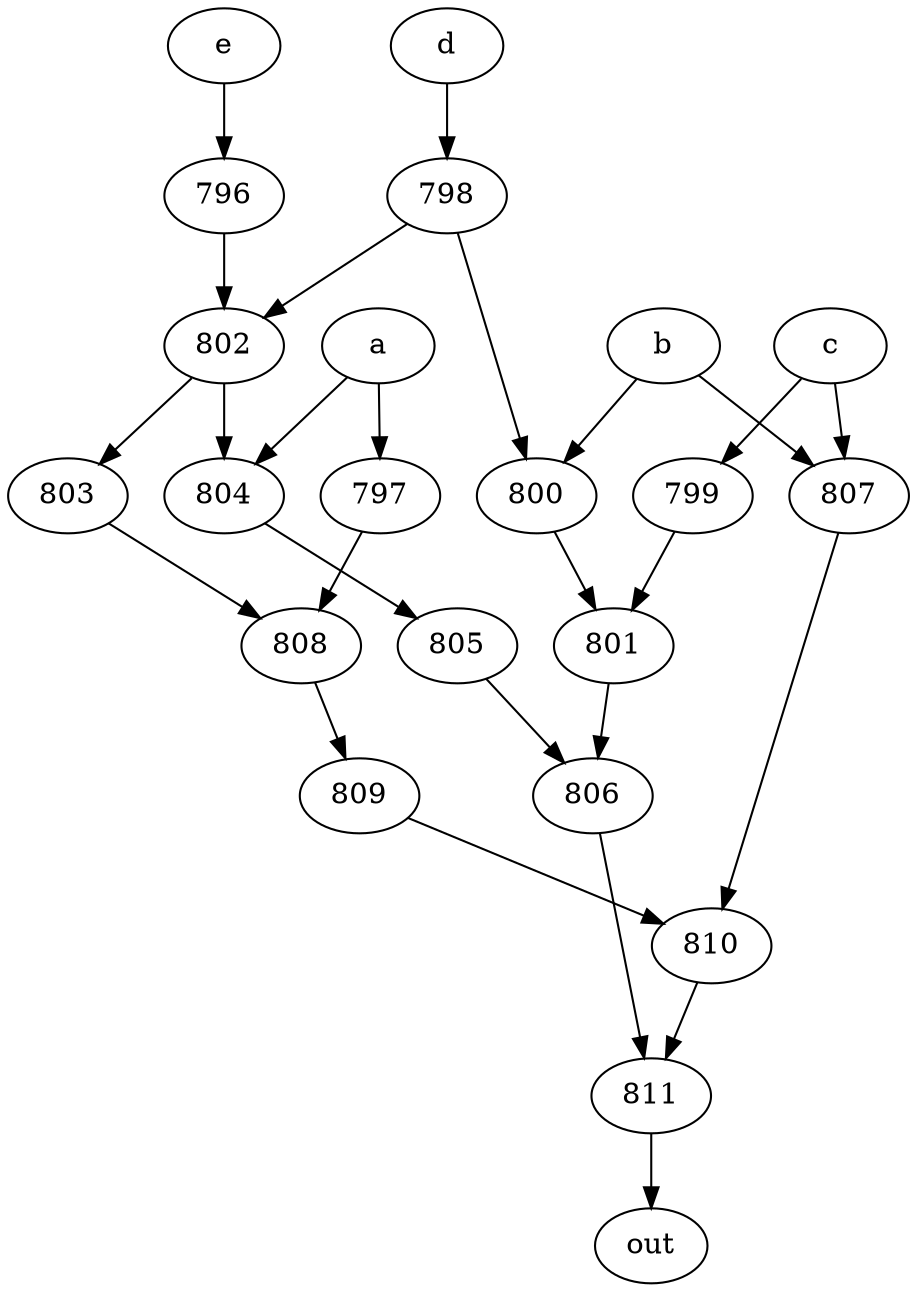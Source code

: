 strict digraph "" {
	811 -> out;
	a -> 797;
	a -> 804;
	797 -> 808;
	804 -> 805;
	808 -> 809;
	805 -> 806;
	b -> 800;
	b -> 807;
	800 -> 801;
	807 -> 810;
	801 -> 806;
	810 -> 811;
	c -> 807;
	c -> 799;
	799 -> 801;
	d -> 798;
	798 -> 800;
	798 -> 802;
	802 -> 804;
	802 -> 803;
	e -> 796;
	796 -> 802;
	803 -> 808;
	809 -> 810;
	806 -> 811;
}
